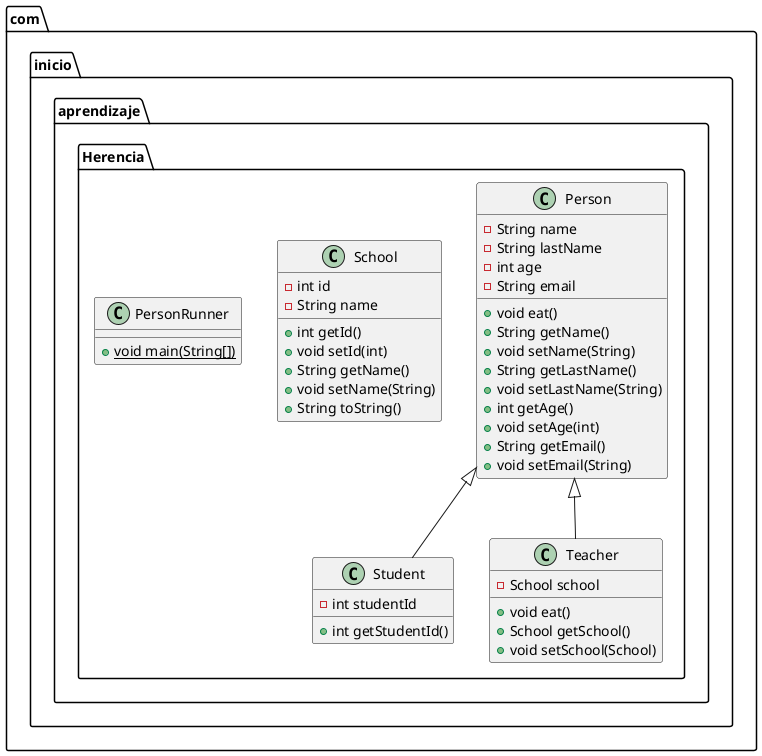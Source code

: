 @startuml
class com.inicio.aprendizaje.Herencia.Person {
- String name
- String lastName
- int age
- String email
+ void eat()
+ String getName()
+ void setName(String)
+ String getLastName()
+ void setLastName(String)
+ int getAge()
+ void setAge(int)
+ String getEmail()
+ void setEmail(String)
}
class com.inicio.aprendizaje.Herencia.School {
- int id
- String name
+ int getId()
+ void setId(int)
+ String getName()
+ void setName(String)
+ String toString()
}
class com.inicio.aprendizaje.Herencia.PersonRunner {
+ {static} void main(String[])
}
class com.inicio.aprendizaje.Herencia.Student {
- int studentId
+ int getStudentId()
}
class com.inicio.aprendizaje.Herencia.Teacher {
- School school
+ void eat()
+ School getSchool()
+ void setSchool(School)
}


com.inicio.aprendizaje.Herencia.Person <|-- com.inicio.aprendizaje.Herencia.Student
com.inicio.aprendizaje.Herencia.Person <|-- com.inicio.aprendizaje.Herencia.Teacher
@enduml